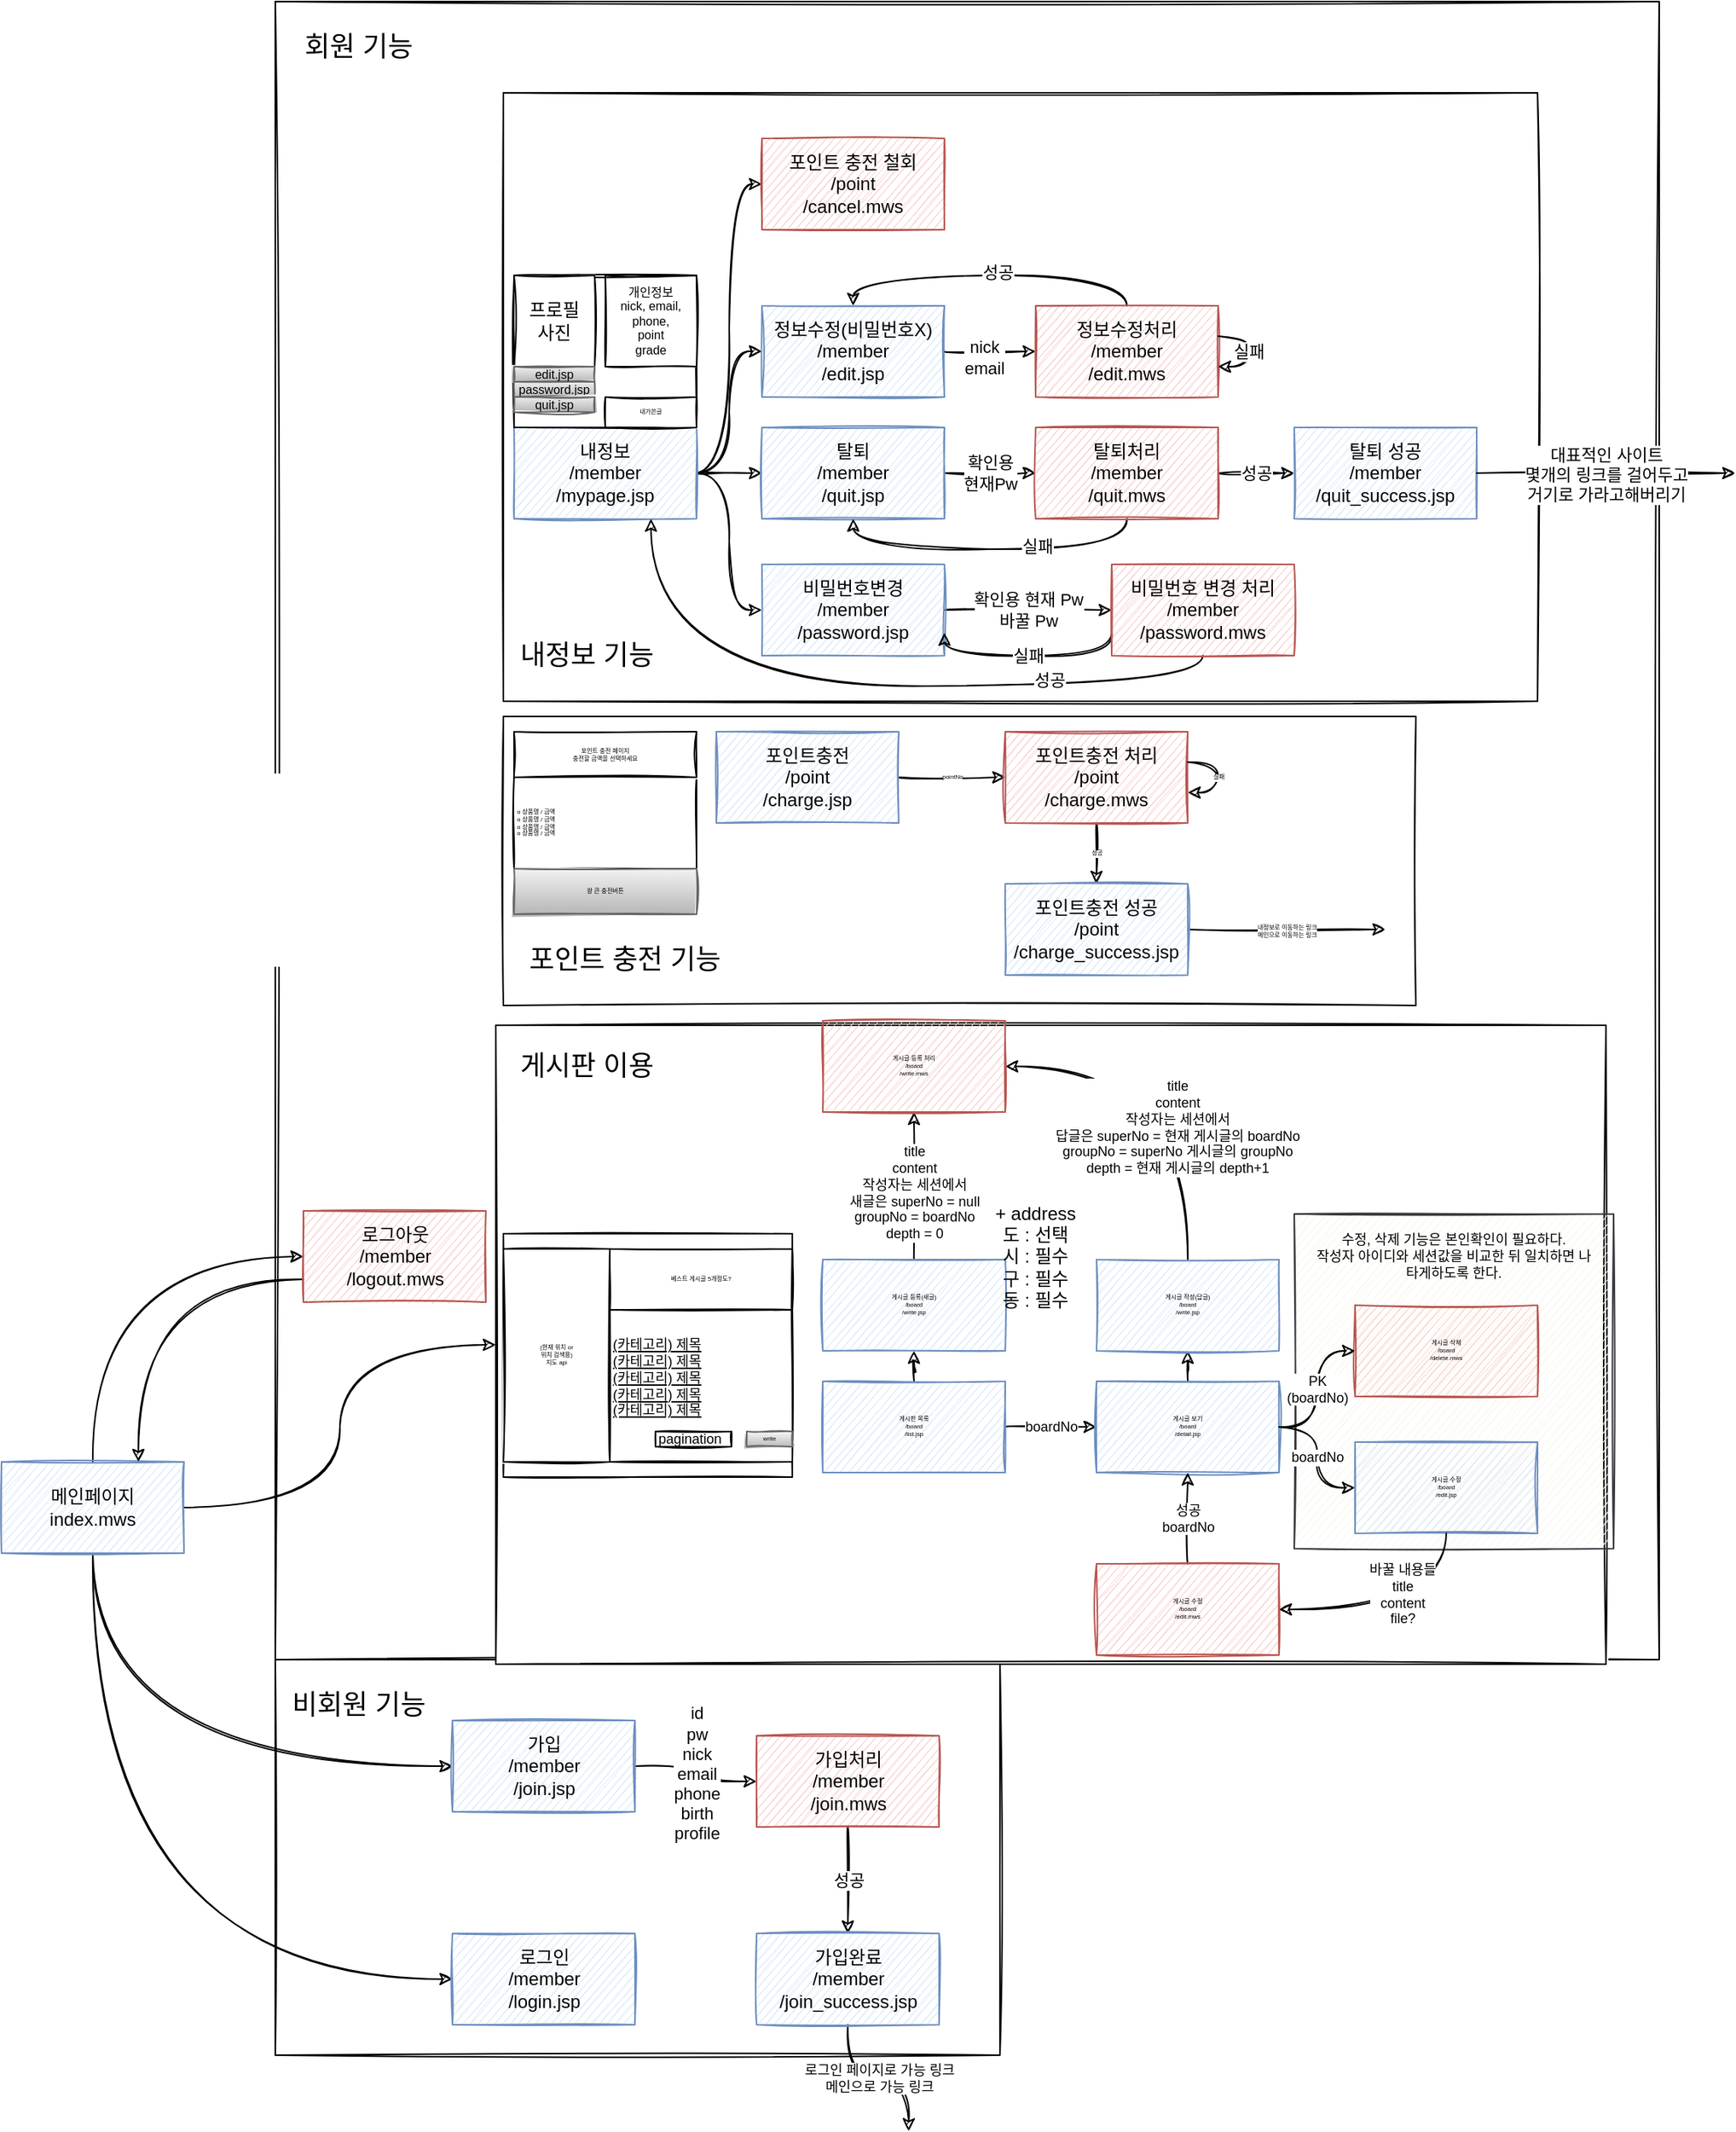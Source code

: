 <mxfile version="15.7.0" type="github">
  <diagram id="4V3O-64CNmHFoEL1uyVk" name="Page-1">
    <mxGraphModel dx="833" dy="1677" grid="1" gridSize="10" guides="1" tooltips="1" connect="1" arrows="1" fold="1" page="1" pageScale="1" pageWidth="827" pageHeight="1169" math="0" shadow="0">
      <root>
        <mxCell id="0" />
        <mxCell id="1" parent="0" />
        <mxCell id="cMavoyoQz838QgzTTjWu-8" value="" style="rounded=0;whiteSpace=wrap;html=1;sketch=1;" parent="1" vertex="1">
          <mxGeometry x="670" y="-670" width="910" height="1090" as="geometry" />
        </mxCell>
        <mxCell id="cMavoyoQz838QgzTTjWu-10" value="" style="rounded=0;whiteSpace=wrap;html=1;sketch=1;" parent="1" vertex="1">
          <mxGeometry x="670" y="420" width="476.5" height="260" as="geometry" />
        </mxCell>
        <mxCell id="cMavoyoQz838QgzTTjWu-20" style="edgeStyle=orthogonalEdgeStyle;rounded=0;orthogonalLoop=1;jettySize=auto;html=1;entryX=0;entryY=0.5;entryDx=0;entryDy=0;exitX=0.5;exitY=1;exitDx=0;exitDy=0;sketch=1;curved=1;" parent="1" source="cMavoyoQz838QgzTTjWu-3" target="cMavoyoQz838QgzTTjWu-5" edge="1">
          <mxGeometry relative="1" as="geometry" />
        </mxCell>
        <mxCell id="cMavoyoQz838QgzTTjWu-27" style="edgeStyle=orthogonalEdgeStyle;rounded=0;orthogonalLoop=1;jettySize=auto;html=1;entryX=0;entryY=0.5;entryDx=0;entryDy=0;exitX=0.5;exitY=0;exitDx=0;exitDy=0;sketch=1;curved=1;" parent="1" source="cMavoyoQz838QgzTTjWu-3" target="cMavoyoQz838QgzTTjWu-13" edge="1">
          <mxGeometry relative="1" as="geometry" />
        </mxCell>
        <mxCell id="cMavoyoQz838QgzTTjWu-113" style="edgeStyle=orthogonalEdgeStyle;rounded=0;orthogonalLoop=1;jettySize=auto;html=1;fontSize=9;sketch=1;curved=1;" parent="1" source="cMavoyoQz838QgzTTjWu-3" target="cMavoyoQz838QgzTTjWu-12" edge="1">
          <mxGeometry relative="1" as="geometry" />
        </mxCell>
        <mxCell id="cMavoyoQz838QgzTTjWu-116" style="edgeStyle=orthogonalEdgeStyle;rounded=0;orthogonalLoop=1;jettySize=auto;html=1;entryX=0;entryY=0.5;entryDx=0;entryDy=0;fontSize=9;exitX=0.5;exitY=1;exitDx=0;exitDy=0;sketch=1;curved=1;" parent="1" source="cMavoyoQz838QgzTTjWu-3" target="cMavoyoQz838QgzTTjWu-4" edge="1">
          <mxGeometry relative="1" as="geometry" />
        </mxCell>
        <mxCell id="cMavoyoQz838QgzTTjWu-3" value="메인페이지&lt;br&gt;index.mws" style="rounded=0;whiteSpace=wrap;html=1;fillColor=#dae8fc;strokeColor=#6c8ebf;sketch=1;" parent="1" vertex="1">
          <mxGeometry x="490" y="290" width="120" height="60" as="geometry" />
        </mxCell>
        <mxCell id="cMavoyoQz838QgzTTjWu-21" value="id&lt;br&gt;pw&lt;br&gt;nick&lt;br&gt;email&lt;br&gt;phone&lt;br&gt;birth&lt;br&gt;profile" style="edgeStyle=orthogonalEdgeStyle;rounded=0;orthogonalLoop=1;jettySize=auto;html=1;sketch=1;curved=1;" parent="1" source="cMavoyoQz838QgzTTjWu-4" target="cMavoyoQz838QgzTTjWu-17" edge="1">
          <mxGeometry relative="1" as="geometry" />
        </mxCell>
        <mxCell id="cMavoyoQz838QgzTTjWu-4" value="가입&lt;br&gt;/member&lt;br&gt;/join.jsp" style="rounded=0;whiteSpace=wrap;html=1;fillColor=#dae8fc;strokeColor=#6c8ebf;sketch=1;" parent="1" vertex="1">
          <mxGeometry x="786.5" y="460" width="120" height="60" as="geometry" />
        </mxCell>
        <mxCell id="cMavoyoQz838QgzTTjWu-5" value="로그인&lt;br&gt;/member&lt;br&gt;/login.jsp" style="rounded=0;whiteSpace=wrap;html=1;fillColor=#dae8fc;strokeColor=#6c8ebf;sketch=1;" parent="1" vertex="1">
          <mxGeometry x="786.5" y="600" width="120" height="60" as="geometry" />
        </mxCell>
        <mxCell id="cMavoyoQz838QgzTTjWu-12" value="" style="rounded=0;whiteSpace=wrap;html=1;sketch=1;" parent="1" vertex="1">
          <mxGeometry x="815" y="3" width="730" height="420" as="geometry" />
        </mxCell>
        <mxCell id="cMavoyoQz838QgzTTjWu-28" style="edgeStyle=orthogonalEdgeStyle;rounded=0;orthogonalLoop=1;jettySize=auto;html=1;entryX=0.75;entryY=0;entryDx=0;entryDy=0;exitX=0;exitY=0.75;exitDx=0;exitDy=0;sketch=1;curved=1;" parent="1" source="cMavoyoQz838QgzTTjWu-13" target="cMavoyoQz838QgzTTjWu-3" edge="1">
          <mxGeometry relative="1" as="geometry" />
        </mxCell>
        <mxCell id="cMavoyoQz838QgzTTjWu-22" value="성공" style="edgeStyle=orthogonalEdgeStyle;rounded=0;orthogonalLoop=1;jettySize=auto;html=1;sketch=1;curved=1;" parent="1" source="cMavoyoQz838QgzTTjWu-17" target="cMavoyoQz838QgzTTjWu-18" edge="1">
          <mxGeometry relative="1" as="geometry" />
        </mxCell>
        <mxCell id="cMavoyoQz838QgzTTjWu-17" value="가입처리&lt;br&gt;/member&lt;br&gt;/join.mws" style="rounded=0;whiteSpace=wrap;html=1;fillColor=#f8cecc;strokeColor=#b85450;sketch=1;" parent="1" vertex="1">
          <mxGeometry x="986.5" y="470" width="120" height="60" as="geometry" />
        </mxCell>
        <mxCell id="cMavoyoQz838QgzTTjWu-115" value="로그인 페이지로 가능 링크&lt;br&gt;메인으로 가능 링크" style="edgeStyle=orthogonalEdgeStyle;rounded=0;orthogonalLoop=1;jettySize=auto;html=1;fontSize=9;sketch=1;curved=1;" parent="1" source="cMavoyoQz838QgzTTjWu-18" edge="1">
          <mxGeometry relative="1" as="geometry">
            <mxPoint x="1086.5" y="730" as="targetPoint" />
          </mxGeometry>
        </mxCell>
        <mxCell id="cMavoyoQz838QgzTTjWu-18" value="가입완료&lt;br&gt;/member&lt;br&gt;/join_success.jsp" style="rounded=0;whiteSpace=wrap;html=1;fillColor=#dae8fc;strokeColor=#6c8ebf;sketch=1;" parent="1" vertex="1">
          <mxGeometry x="986.5" y="600" width="120" height="60" as="geometry" />
        </mxCell>
        <mxCell id="cMavoyoQz838QgzTTjWu-69" value="충전내역" style="rounded=0;whiteSpace=wrap;html=1;fontSize=4;sketch=1;" parent="1" vertex="1">
          <mxGeometry x="887" y="-430" width="60" height="20" as="geometry" />
        </mxCell>
        <mxCell id="cMavoyoQz838QgzTTjWu-82" value="" style="rounded=0;whiteSpace=wrap;html=1;fontSize=4;sketch=1;" parent="1" vertex="1">
          <mxGeometry x="1170" y="-200" width="120" height="120" as="geometry" />
        </mxCell>
        <mxCell id="cMavoyoQz838QgzTTjWu-86" value="게시판 이용" style="text;html=1;strokeColor=none;fillColor=none;align=center;verticalAlign=middle;whiteSpace=wrap;rounded=0;fontSize=18;sketch=1;" parent="1" vertex="1">
          <mxGeometry x="820" width="110" height="60" as="geometry" />
        </mxCell>
        <mxCell id="cMavoyoQz838QgzTTjWu-98" value="boardNo" style="edgeStyle=orthogonalEdgeStyle;rounded=0;orthogonalLoop=1;jettySize=auto;html=1;entryX=0;entryY=0.5;entryDx=0;entryDy=0;fontSize=9;sketch=1;curved=1;" parent="1" source="cMavoyoQz838QgzTTjWu-87" target="cMavoyoQz838QgzTTjWu-96" edge="1">
          <mxGeometry relative="1" as="geometry" />
        </mxCell>
        <mxCell id="cMavoyoQz838QgzTTjWu-101" style="edgeStyle=orthogonalEdgeStyle;rounded=0;orthogonalLoop=1;jettySize=auto;html=1;entryX=0.5;entryY=1;entryDx=0;entryDy=0;fontSize=9;sketch=1;curved=1;" parent="1" source="cMavoyoQz838QgzTTjWu-87" target="cMavoyoQz838QgzTTjWu-88" edge="1">
          <mxGeometry relative="1" as="geometry" />
        </mxCell>
        <mxCell id="cMavoyoQz838QgzTTjWu-87" value="게시판 목록&lt;br&gt;/board&lt;br&gt;/list.jsp" style="rounded=0;whiteSpace=wrap;html=1;fontSize=4;align=center;fillColor=#dae8fc;strokeColor=#6c8ebf;sketch=1;" parent="1" vertex="1">
          <mxGeometry x="1030" y="237" width="120" height="60" as="geometry" />
        </mxCell>
        <mxCell id="cMavoyoQz838QgzTTjWu-120" style="edgeStyle=orthogonalEdgeStyle;rounded=0;orthogonalLoop=1;jettySize=auto;html=1;entryX=0.5;entryY=1;entryDx=0;entryDy=0;fontSize=9;sketch=1;curved=1;" parent="1" source="cMavoyoQz838QgzTTjWu-88" target="cMavoyoQz838QgzTTjWu-119" edge="1">
          <mxGeometry relative="1" as="geometry" />
        </mxCell>
        <mxCell id="cMavoyoQz838QgzTTjWu-121" value="title&lt;br&gt;content&lt;br&gt;작성자는 세션에서&lt;br&gt;새글은 superNo = null&lt;br&gt;groupNo = boardNo&lt;br&gt;depth = 0" style="edgeLabel;html=1;align=center;verticalAlign=middle;resizable=0;points=[];fontSize=9;sketch=1;" parent="cMavoyoQz838QgzTTjWu-120" vertex="1" connectable="0">
          <mxGeometry x="0.256" y="2" relative="1" as="geometry">
            <mxPoint x="2" y="17" as="offset" />
          </mxGeometry>
        </mxCell>
        <mxCell id="cMavoyoQz838QgzTTjWu-88" value="게시글 등록(새글)&lt;br&gt;/board&lt;br&gt;/write.jsp" style="rounded=0;whiteSpace=wrap;html=1;fontSize=4;align=center;fillColor=#dae8fc;strokeColor=#6c8ebf;sketch=1;" parent="1" vertex="1">
          <mxGeometry x="1030" y="157" width="120" height="60" as="geometry" />
        </mxCell>
        <mxCell id="cMavoyoQz838QgzTTjWu-89" value="" style="rounded=0;whiteSpace=wrap;html=1;fontSize=4;align=center;sketch=1;" parent="1" vertex="1">
          <mxGeometry x="820" y="140" width="190" height="160" as="geometry" />
        </mxCell>
        <mxCell id="cMavoyoQz838QgzTTjWu-90" value="베스트 게시글 5개정도?" style="rounded=0;whiteSpace=wrap;html=1;fontSize=4;align=center;sketch=1;" parent="1" vertex="1">
          <mxGeometry x="890" y="150" width="120" height="40" as="geometry" />
        </mxCell>
        <mxCell id="cMavoyoQz838QgzTTjWu-91" value="(카테고리) 제목&lt;br style=&quot;font-size: 9px&quot;&gt;(카테고리) 제목&lt;br style=&quot;font-size: 9px&quot;&gt;(카테고리) 제목&lt;br style=&quot;font-size: 9px&quot;&gt;(카테고리) 제목&lt;br&gt;(카테고리) 제목&lt;br&gt;&lt;br&gt;" style="rounded=0;whiteSpace=wrap;html=1;fontSize=9;align=left;fontStyle=4;sketch=1;" parent="1" vertex="1">
          <mxGeometry x="890" y="190" width="120" height="100" as="geometry" />
        </mxCell>
        <mxCell id="cMavoyoQz838QgzTTjWu-92" value="(현재 위치 or&lt;br&gt;위치 검색용)&lt;br&gt;지도 api" style="rounded=0;whiteSpace=wrap;html=1;fontSize=4;align=center;sketch=1;" parent="1" vertex="1">
          <mxGeometry x="820" y="150" width="70" height="140" as="geometry" />
        </mxCell>
        <mxCell id="cMavoyoQz838QgzTTjWu-94" value="write" style="rounded=0;whiteSpace=wrap;html=1;fontSize=4;fillColor=#f5f5f5;strokeColor=#666666;gradientColor=#b3b3b3;sketch=1;" parent="1" vertex="1">
          <mxGeometry x="980" y="270" width="30" height="10" as="geometry" />
        </mxCell>
        <mxCell id="cMavoyoQz838QgzTTjWu-95" value="pagination" style="rounded=0;whiteSpace=wrap;html=1;fontSize=9;align=left;sketch=1;" parent="1" vertex="1">
          <mxGeometry x="920" y="270" width="50" height="10" as="geometry" />
        </mxCell>
        <mxCell id="cMavoyoQz838QgzTTjWu-118" value="" style="edgeStyle=orthogonalEdgeStyle;rounded=0;orthogonalLoop=1;jettySize=auto;html=1;fontSize=9;sketch=1;curved=1;" parent="1" source="cMavoyoQz838QgzTTjWu-96" target="cMavoyoQz838QgzTTjWu-117" edge="1">
          <mxGeometry relative="1" as="geometry" />
        </mxCell>
        <mxCell id="cMavoyoQz838QgzTTjWu-96" value="게시글 보기&lt;br&gt;/board&lt;br&gt;/detail.jsp" style="rounded=0;whiteSpace=wrap;html=1;fontSize=4;align=center;fillColor=#dae8fc;strokeColor=#6c8ebf;sketch=1;" parent="1" vertex="1">
          <mxGeometry x="1210" y="237" width="120" height="60" as="geometry" />
        </mxCell>
        <mxCell id="cMavoyoQz838QgzTTjWu-105" value="" style="rounded=0;whiteSpace=wrap;html=1;fontSize=9;align=left;fillColor=#f9f7ed;strokeColor=#36393d;sketch=1;" parent="1" vertex="1">
          <mxGeometry x="1340" y="127" width="210" height="220" as="geometry" />
        </mxCell>
        <mxCell id="cMavoyoQz838QgzTTjWu-106" value="수정, 삭제 기능은 본인확인이 필요하다.&lt;br&gt;작성자 아이디와 세션값을 비교한 뒤 일치하면 나타게하도록 한다." style="text;html=1;strokeColor=none;fillColor=none;align=center;verticalAlign=middle;whiteSpace=wrap;rounded=0;fontSize=9;sketch=1;" parent="1" vertex="1">
          <mxGeometry x="1350" y="140" width="190" height="30" as="geometry" />
        </mxCell>
        <mxCell id="cMavoyoQz838QgzTTjWu-110" value="성공&lt;br&gt;boardNo" style="edgeStyle=orthogonalEdgeStyle;rounded=0;orthogonalLoop=1;jettySize=auto;html=1;entryX=0.5;entryY=1;entryDx=0;entryDy=0;fontSize=9;sketch=1;curved=1;" parent="1" source="cMavoyoQz838QgzTTjWu-107" target="cMavoyoQz838QgzTTjWu-96" edge="1">
          <mxGeometry relative="1" as="geometry">
            <mxPoint as="offset" />
          </mxGeometry>
        </mxCell>
        <mxCell id="cMavoyoQz838QgzTTjWu-107" value="게시글 수정&lt;br&gt;/board&lt;br&gt;/edit.mws" style="rounded=0;whiteSpace=wrap;html=1;fontSize=4;align=center;fillColor=#f8cecc;strokeColor=#b85450;sketch=1;" parent="1" vertex="1">
          <mxGeometry x="1210" y="357" width="120" height="60" as="geometry" />
        </mxCell>
        <mxCell id="cMavoyoQz838QgzTTjWu-99" value="게시글 삭제&lt;br&gt;/board&lt;br&gt;/delete.mws" style="rounded=0;whiteSpace=wrap;html=1;fontSize=4;align=center;fillColor=#f8cecc;strokeColor=#b85450;sketch=1;" parent="1" vertex="1">
          <mxGeometry x="1380" y="187" width="120" height="60" as="geometry" />
        </mxCell>
        <mxCell id="cMavoyoQz838QgzTTjWu-100" value="게시글 수정&lt;br&gt;/board&lt;br&gt;/edit.jsp" style="rounded=0;whiteSpace=wrap;html=1;fontSize=4;align=center;fillColor=#dae8fc;strokeColor=#6c8ebf;sketch=1;" parent="1" vertex="1">
          <mxGeometry x="1380" y="277" width="120" height="60" as="geometry" />
        </mxCell>
        <mxCell id="cMavoyoQz838QgzTTjWu-102" value="PK&lt;br&gt;(boardNo)" style="edgeStyle=orthogonalEdgeStyle;rounded=0;orthogonalLoop=1;jettySize=auto;html=1;fontSize=9;sketch=1;curved=1;" parent="1" source="cMavoyoQz838QgzTTjWu-96" target="cMavoyoQz838QgzTTjWu-99" edge="1">
          <mxGeometry relative="1" as="geometry" />
        </mxCell>
        <mxCell id="cMavoyoQz838QgzTTjWu-104" value="boardNo" style="edgeStyle=orthogonalEdgeStyle;rounded=0;orthogonalLoop=1;jettySize=auto;html=1;fontSize=9;sketch=1;curved=1;" parent="1" source="cMavoyoQz838QgzTTjWu-96" target="cMavoyoQz838QgzTTjWu-100" edge="1">
          <mxGeometry relative="1" as="geometry" />
        </mxCell>
        <mxCell id="cMavoyoQz838QgzTTjWu-108" style="edgeStyle=orthogonalEdgeStyle;rounded=0;orthogonalLoop=1;jettySize=auto;html=1;entryX=1;entryY=0.5;entryDx=0;entryDy=0;fontSize=9;exitX=0.5;exitY=1;exitDx=0;exitDy=0;sketch=1;curved=1;" parent="1" source="cMavoyoQz838QgzTTjWu-100" target="cMavoyoQz838QgzTTjWu-107" edge="1">
          <mxGeometry relative="1" as="geometry" />
        </mxCell>
        <mxCell id="cMavoyoQz838QgzTTjWu-109" value="바꿀 내용들&lt;br&gt;title&lt;br&gt;content&lt;br&gt;file?" style="edgeLabel;html=1;align=center;verticalAlign=middle;resizable=0;points=[];fontSize=9;sketch=1;" parent="cMavoyoQz838QgzTTjWu-108" vertex="1" connectable="0">
          <mxGeometry x="-0.129" y="-15" relative="1" as="geometry">
            <mxPoint x="-10" y="5" as="offset" />
          </mxGeometry>
        </mxCell>
        <mxCell id="cMavoyoQz838QgzTTjWu-122" style="edgeStyle=orthogonalEdgeStyle;rounded=0;orthogonalLoop=1;jettySize=auto;html=1;entryX=1;entryY=0.5;entryDx=0;entryDy=0;fontSize=9;exitX=0.5;exitY=0;exitDx=0;exitDy=0;sketch=1;curved=1;" parent="1" source="cMavoyoQz838QgzTTjWu-117" target="cMavoyoQz838QgzTTjWu-119" edge="1">
          <mxGeometry relative="1" as="geometry" />
        </mxCell>
        <mxCell id="cMavoyoQz838QgzTTjWu-123" value="title&lt;br&gt;content&lt;br&gt;작성자는 세션에서&lt;br&gt;답글은 superNo = 현재 게시글의 boardNo&lt;br&gt;groupNo = superNo 게시글의 groupNo&lt;br&gt;depth = 현재 게시글의 depth+1" style="edgeLabel;html=1;align=center;verticalAlign=middle;resizable=0;points=[];fontSize=9;sketch=1;" parent="cMavoyoQz838QgzTTjWu-122" vertex="1" connectable="0">
          <mxGeometry x="0.258" y="27" relative="1" as="geometry">
            <mxPoint x="21" y="13" as="offset" />
          </mxGeometry>
        </mxCell>
        <mxCell id="cMavoyoQz838QgzTTjWu-117" value="게시글 작성(답글)&lt;br&gt;/board&lt;br&gt;/write.jsp" style="rounded=0;whiteSpace=wrap;html=1;fontSize=4;align=center;fillColor=#dae8fc;strokeColor=#6c8ebf;sketch=1;" parent="1" vertex="1">
          <mxGeometry x="1210" y="157" width="120" height="60" as="geometry" />
        </mxCell>
        <mxCell id="cMavoyoQz838QgzTTjWu-119" value="게시글 등록 처리&lt;br&gt;/board&lt;br&gt;/write.mws" style="rounded=0;whiteSpace=wrap;html=1;fontSize=4;align=center;fillColor=#f8cecc;strokeColor=#b85450;sketch=1;" parent="1" vertex="1">
          <mxGeometry x="1030" width="120" height="60" as="geometry" />
        </mxCell>
        <mxCell id="cMavoyoQz838QgzTTjWu-124" value="" style="rounded=0;whiteSpace=wrap;html=1;fontSize=18;align=left;sketch=1;" parent="1" vertex="1">
          <mxGeometry x="820" y="-610" width="680" height="400" as="geometry" />
        </mxCell>
        <mxCell id="cMavoyoQz838QgzTTjWu-34" style="edgeStyle=orthogonalEdgeStyle;rounded=0;orthogonalLoop=1;jettySize=auto;html=1;entryX=0;entryY=0.5;entryDx=0;entryDy=0;sketch=1;curved=1;" parent="1" source="cMavoyoQz838QgzTTjWu-6" target="cMavoyoQz838QgzTTjWu-16" edge="1">
          <mxGeometry relative="1" as="geometry" />
        </mxCell>
        <mxCell id="cMavoyoQz838QgzTTjWu-35" style="edgeStyle=orthogonalEdgeStyle;rounded=0;orthogonalLoop=1;jettySize=auto;html=1;entryX=0;entryY=0.5;entryDx=0;entryDy=0;sketch=1;curved=1;" parent="1" source="cMavoyoQz838QgzTTjWu-6" target="cMavoyoQz838QgzTTjWu-15" edge="1">
          <mxGeometry relative="1" as="geometry" />
        </mxCell>
        <mxCell id="cMavoyoQz838QgzTTjWu-56" style="edgeStyle=orthogonalEdgeStyle;rounded=0;orthogonalLoop=1;jettySize=auto;html=1;entryX=0;entryY=0.5;entryDx=0;entryDy=0;sketch=1;curved=1;" parent="1" source="cMavoyoQz838QgzTTjWu-6" target="cMavoyoQz838QgzTTjWu-52" edge="1">
          <mxGeometry relative="1" as="geometry" />
        </mxCell>
        <mxCell id="gU1tkusdsCXKcPvyoD6c-4" style="edgeStyle=orthogonalEdgeStyle;curved=1;rounded=0;sketch=1;orthogonalLoop=1;jettySize=auto;html=1;entryX=0;entryY=0.5;entryDx=0;entryDy=0;" edge="1" parent="1" source="cMavoyoQz838QgzTTjWu-6" target="gU1tkusdsCXKcPvyoD6c-2">
          <mxGeometry relative="1" as="geometry" />
        </mxCell>
        <mxCell id="cMavoyoQz838QgzTTjWu-6" value="내정보&lt;br&gt;/member&lt;br&gt;/mypage.jsp" style="rounded=0;whiteSpace=wrap;html=1;fillColor=#dae8fc;strokeColor=#6c8ebf;sketch=1;" parent="1" vertex="1">
          <mxGeometry x="827" y="-390" width="120" height="60" as="geometry" />
        </mxCell>
        <mxCell id="cMavoyoQz838QgzTTjWu-37" value="확인용&lt;br&gt;현재Pw" style="edgeStyle=orthogonalEdgeStyle;rounded=0;orthogonalLoop=1;jettySize=auto;html=1;sketch=1;curved=1;" parent="1" source="cMavoyoQz838QgzTTjWu-15" target="cMavoyoQz838QgzTTjWu-36" edge="1">
          <mxGeometry relative="1" as="geometry">
            <Array as="points">
              <mxPoint x="1130" y="-360" />
              <mxPoint x="1130" y="-360" />
            </Array>
          </mxGeometry>
        </mxCell>
        <mxCell id="cMavoyoQz838QgzTTjWu-15" value="탈퇴&lt;br&gt;/member&lt;br&gt;/quit.jsp" style="rounded=0;whiteSpace=wrap;html=1;fillColor=#dae8fc;strokeColor=#6c8ebf;sketch=1;" parent="1" vertex="1">
          <mxGeometry x="990" y="-390" width="120" height="60" as="geometry" />
        </mxCell>
        <mxCell id="cMavoyoQz838QgzTTjWu-30" style="edgeStyle=orthogonalEdgeStyle;rounded=0;orthogonalLoop=1;jettySize=auto;html=1;sketch=1;curved=1;" parent="1" source="cMavoyoQz838QgzTTjWu-16" target="cMavoyoQz838QgzTTjWu-29" edge="1">
          <mxGeometry relative="1" as="geometry" />
        </mxCell>
        <mxCell id="cMavoyoQz838QgzTTjWu-31" value="nick&lt;br&gt;email" style="edgeLabel;html=1;align=center;verticalAlign=middle;resizable=0;points=[];sketch=1;" parent="cMavoyoQz838QgzTTjWu-30" vertex="1" connectable="0">
          <mxGeometry x="-0.137" y="-4" relative="1" as="geometry">
            <mxPoint as="offset" />
          </mxGeometry>
        </mxCell>
        <mxCell id="cMavoyoQz838QgzTTjWu-16" value="정보수정(비밀번호X)&lt;br&gt;/member&lt;br&gt;/edit.jsp" style="rounded=0;whiteSpace=wrap;html=1;fillColor=#dae8fc;strokeColor=#6c8ebf;sketch=1;" parent="1" vertex="1">
          <mxGeometry x="990" y="-470" width="120" height="60" as="geometry" />
        </mxCell>
        <mxCell id="cMavoyoQz838QgzTTjWu-32" style="edgeStyle=orthogonalEdgeStyle;rounded=0;orthogonalLoop=1;jettySize=auto;html=1;entryX=0.5;entryY=0;entryDx=0;entryDy=0;exitX=0.5;exitY=0;exitDx=0;exitDy=0;sketch=1;curved=1;" parent="1" source="cMavoyoQz838QgzTTjWu-29" target="cMavoyoQz838QgzTTjWu-16" edge="1">
          <mxGeometry relative="1" as="geometry" />
        </mxCell>
        <mxCell id="cMavoyoQz838QgzTTjWu-33" value="성공" style="edgeLabel;html=1;align=center;verticalAlign=middle;resizable=0;points=[];sketch=1;" parent="cMavoyoQz838QgzTTjWu-32" vertex="1" connectable="0">
          <mxGeometry x="-0.084" y="-2" relative="1" as="geometry">
            <mxPoint x="-4" as="offset" />
          </mxGeometry>
        </mxCell>
        <mxCell id="cMavoyoQz838QgzTTjWu-29" value="정보수정처리&lt;br&gt;/member&lt;br&gt;/edit.mws" style="rounded=0;whiteSpace=wrap;html=1;fillColor=#f8cecc;strokeColor=#b85450;sketch=1;" parent="1" vertex="1">
          <mxGeometry x="1170" y="-470" width="120" height="60" as="geometry" />
        </mxCell>
        <mxCell id="cMavoyoQz838QgzTTjWu-44" value="성공" style="edgeStyle=orthogonalEdgeStyle;rounded=0;orthogonalLoop=1;jettySize=auto;html=1;sketch=1;curved=1;" parent="1" source="cMavoyoQz838QgzTTjWu-36" target="cMavoyoQz838QgzTTjWu-43" edge="1">
          <mxGeometry relative="1" as="geometry" />
        </mxCell>
        <mxCell id="cMavoyoQz838QgzTTjWu-45" style="edgeStyle=orthogonalEdgeStyle;rounded=0;orthogonalLoop=1;jettySize=auto;html=1;entryX=0.5;entryY=1;entryDx=0;entryDy=0;exitX=0.5;exitY=1;exitDx=0;exitDy=0;sketch=1;curved=1;" parent="1" source="cMavoyoQz838QgzTTjWu-36" target="cMavoyoQz838QgzTTjWu-15" edge="1">
          <mxGeometry relative="1" as="geometry" />
        </mxCell>
        <mxCell id="cMavoyoQz838QgzTTjWu-46" value="실패" style="edgeLabel;html=1;align=center;verticalAlign=middle;resizable=0;points=[];sketch=1;" parent="cMavoyoQz838QgzTTjWu-45" vertex="1" connectable="0">
          <mxGeometry x="-0.279" y="-2" relative="1" as="geometry">
            <mxPoint as="offset" />
          </mxGeometry>
        </mxCell>
        <mxCell id="cMavoyoQz838QgzTTjWu-36" value="탈퇴처리&lt;br&gt;/member&lt;br&gt;/quit.mws" style="rounded=0;whiteSpace=wrap;html=1;fillColor=#f8cecc;strokeColor=#b85450;sketch=1;" parent="1" vertex="1">
          <mxGeometry x="1170" y="-390" width="120" height="60" as="geometry" />
        </mxCell>
        <mxCell id="cMavoyoQz838QgzTTjWu-43" value="탈퇴 성공&lt;br&gt;/member&lt;br&gt;/quit_success.jsp" style="rounded=0;whiteSpace=wrap;html=1;fillColor=#dae8fc;strokeColor=#6c8ebf;sketch=1;" parent="1" vertex="1">
          <mxGeometry x="1340" y="-390" width="120" height="60" as="geometry" />
        </mxCell>
        <mxCell id="cMavoyoQz838QgzTTjWu-47" value="실패" style="edgeStyle=orthogonalEdgeStyle;rounded=0;orthogonalLoop=1;jettySize=auto;html=1;sketch=1;curved=1;" parent="1" source="cMavoyoQz838QgzTTjWu-29" target="cMavoyoQz838QgzTTjWu-29" edge="1">
          <mxGeometry relative="1" as="geometry" />
        </mxCell>
        <mxCell id="cMavoyoQz838QgzTTjWu-54" value="확인용 현재 Pw&lt;br&gt;바꿀 Pw" style="edgeStyle=orthogonalEdgeStyle;rounded=0;orthogonalLoop=1;jettySize=auto;html=1;sketch=1;curved=1;" parent="1" source="cMavoyoQz838QgzTTjWu-52" target="cMavoyoQz838QgzTTjWu-53" edge="1">
          <mxGeometry relative="1" as="geometry" />
        </mxCell>
        <mxCell id="cMavoyoQz838QgzTTjWu-52" value="비밀번호변경&lt;br&gt;/member&lt;br&gt;/password.jsp" style="rounded=0;whiteSpace=wrap;html=1;fillColor=#dae8fc;strokeColor=#6c8ebf;sketch=1;" parent="1" vertex="1">
          <mxGeometry x="990" y="-300" width="120" height="60" as="geometry" />
        </mxCell>
        <mxCell id="cMavoyoQz838QgzTTjWu-57" style="edgeStyle=orthogonalEdgeStyle;rounded=0;orthogonalLoop=1;jettySize=auto;html=1;entryX=0.75;entryY=1;entryDx=0;entryDy=0;sketch=1;curved=1;" parent="1" source="cMavoyoQz838QgzTTjWu-53" target="cMavoyoQz838QgzTTjWu-6" edge="1">
          <mxGeometry relative="1" as="geometry">
            <Array as="points">
              <mxPoint x="1280" y="-220" />
              <mxPoint x="917" y="-220" />
            </Array>
          </mxGeometry>
        </mxCell>
        <mxCell id="cMavoyoQz838QgzTTjWu-58" value="성공" style="edgeLabel;html=1;align=center;verticalAlign=middle;resizable=0;points=[];sketch=1;" parent="cMavoyoQz838QgzTTjWu-57" vertex="1" connectable="0">
          <mxGeometry x="-0.509" y="-4" relative="1" as="geometry">
            <mxPoint as="offset" />
          </mxGeometry>
        </mxCell>
        <mxCell id="cMavoyoQz838QgzTTjWu-60" value="실패" style="edgeStyle=orthogonalEdgeStyle;rounded=0;orthogonalLoop=1;jettySize=auto;html=1;entryX=1;entryY=0.75;entryDx=0;entryDy=0;exitX=0;exitY=0.75;exitDx=0;exitDy=0;sketch=1;curved=1;" parent="1" source="cMavoyoQz838QgzTTjWu-53" target="cMavoyoQz838QgzTTjWu-52" edge="1">
          <mxGeometry relative="1" as="geometry">
            <Array as="points">
              <mxPoint x="1220" y="-240" />
              <mxPoint x="1110" y="-240" />
            </Array>
          </mxGeometry>
        </mxCell>
        <mxCell id="cMavoyoQz838QgzTTjWu-53" value="비밀번호 변경 처리&lt;br&gt;/member&lt;br&gt;/password.mws" style="rounded=0;whiteSpace=wrap;html=1;fillColor=#f8cecc;strokeColor=#b85450;sketch=1;" parent="1" vertex="1">
          <mxGeometry x="1220" y="-300" width="120" height="60" as="geometry" />
        </mxCell>
        <mxCell id="cMavoyoQz838QgzTTjWu-62" value="" style="rounded=0;whiteSpace=wrap;html=1;sketch=1;" parent="1" vertex="1">
          <mxGeometry x="827" y="-490" width="120" height="100" as="geometry" />
        </mxCell>
        <mxCell id="cMavoyoQz838QgzTTjWu-63" value="프로필&lt;br&gt;사진" style="rounded=0;whiteSpace=wrap;html=1;sketch=1;" parent="1" vertex="1">
          <mxGeometry x="827" y="-490" width="53" height="60" as="geometry" />
        </mxCell>
        <mxCell id="cMavoyoQz838QgzTTjWu-64" value="개인정보&lt;br style=&quot;font-size: 8px;&quot;&gt;nick, email,&lt;br style=&quot;font-size: 8px;&quot;&gt;phone,&lt;br style=&quot;font-size: 8px;&quot;&gt;point&lt;br style=&quot;font-size: 8px;&quot;&gt;grade" style="rounded=0;whiteSpace=wrap;html=1;fontSize=8;sketch=1;" parent="1" vertex="1">
          <mxGeometry x="887" y="-490" width="60" height="60" as="geometry" />
        </mxCell>
        <mxCell id="cMavoyoQz838QgzTTjWu-66" value="password.jsp" style="rounded=0;whiteSpace=wrap;html=1;fontSize=8;fillColor=#f5f5f5;strokeColor=#666666;gradientColor=#b3b3b3;sketch=1;" parent="1" vertex="1">
          <mxGeometry x="827" y="-420" width="53" height="10" as="geometry" />
        </mxCell>
        <mxCell id="cMavoyoQz838QgzTTjWu-67" value="quit.jsp" style="rounded=0;whiteSpace=wrap;html=1;fontSize=8;fillColor=#f5f5f5;strokeColor=#666666;gradientColor=#b3b3b3;sketch=1;" parent="1" vertex="1">
          <mxGeometry x="827" y="-410" width="53" height="10" as="geometry" />
        </mxCell>
        <mxCell id="cMavoyoQz838QgzTTjWu-68" value="edit.jsp" style="rounded=0;whiteSpace=wrap;html=1;fontSize=8;fillColor=#f5f5f5;strokeColor=#666666;gradientColor=#b3b3b3;sketch=1;" parent="1" vertex="1">
          <mxGeometry x="827" y="-430" width="53" height="10" as="geometry" />
        </mxCell>
        <mxCell id="cMavoyoQz838QgzTTjWu-70" value="내가쓴글" style="rounded=0;whiteSpace=wrap;html=1;fontSize=4;sketch=1;" parent="1" vertex="1">
          <mxGeometry x="887" y="-410" width="60" height="20" as="geometry" />
        </mxCell>
        <mxCell id="cMavoyoQz838QgzTTjWu-51" value="대표적인 사이트&lt;br&gt;몇개의 링크를 걸어두고&lt;br&gt;거기로 가라고해버리기" style="edgeStyle=orthogonalEdgeStyle;rounded=0;orthogonalLoop=1;jettySize=auto;html=1;sketch=1;curved=1;" parent="1" source="cMavoyoQz838QgzTTjWu-43" edge="1">
          <mxGeometry relative="1" as="geometry">
            <mxPoint x="1630" y="-360" as="targetPoint" />
          </mxGeometry>
        </mxCell>
        <mxCell id="cMavoyoQz838QgzTTjWu-125" value="내정보 기능" style="text;html=1;strokeColor=none;fillColor=none;align=center;verticalAlign=middle;whiteSpace=wrap;rounded=0;fontSize=18;sketch=1;" parent="1" vertex="1">
          <mxGeometry x="820" y="-270" width="110" height="60" as="geometry" />
        </mxCell>
        <mxCell id="cMavoyoQz838QgzTTjWu-13" value="로그아웃&lt;br&gt;/member&lt;br&gt;/logout.mws" style="rounded=0;whiteSpace=wrap;html=1;fillColor=#f8cecc;strokeColor=#b85450;sketch=1;" parent="1" vertex="1">
          <mxGeometry x="688.5" y="125" width="120" height="60" as="geometry" />
        </mxCell>
        <mxCell id="cMavoyoQz838QgzTTjWu-126" value="" style="rounded=0;whiteSpace=wrap;html=1;fontSize=18;align=left;sketch=1;" parent="1" vertex="1">
          <mxGeometry x="820" y="-200" width="600" height="190" as="geometry" />
        </mxCell>
        <mxCell id="cMavoyoQz838QgzTTjWu-72" value="pointNo" style="edgeStyle=orthogonalEdgeStyle;rounded=0;orthogonalLoop=1;jettySize=auto;html=1;fontSize=4;sketch=1;curved=1;" parent="1" source="cMavoyoQz838QgzTTjWu-14" target="cMavoyoQz838QgzTTjWu-71" edge="1">
          <mxGeometry relative="1" as="geometry" />
        </mxCell>
        <mxCell id="cMavoyoQz838QgzTTjWu-14" value="포인트충전&lt;br&gt;/point&lt;br&gt;/charge.jsp" style="rounded=0;whiteSpace=wrap;html=1;fillColor=#dae8fc;strokeColor=#6c8ebf;sketch=1;" parent="1" vertex="1">
          <mxGeometry x="960" y="-190" width="120" height="60" as="geometry" />
        </mxCell>
        <mxCell id="cMavoyoQz838QgzTTjWu-75" value="성공" style="edgeStyle=orthogonalEdgeStyle;rounded=0;orthogonalLoop=1;jettySize=auto;html=1;fontSize=4;sketch=1;curved=1;" parent="1" source="cMavoyoQz838QgzTTjWu-71" target="cMavoyoQz838QgzTTjWu-74" edge="1">
          <mxGeometry relative="1" as="geometry" />
        </mxCell>
        <mxCell id="cMavoyoQz838QgzTTjWu-71" value="포인트충전 처리&lt;br&gt;/point&lt;br&gt;/charge.mws" style="rounded=0;whiteSpace=wrap;html=1;fillColor=#f8cecc;strokeColor=#b85450;sketch=1;" parent="1" vertex="1">
          <mxGeometry x="1150" y="-190" width="120" height="60" as="geometry" />
        </mxCell>
        <mxCell id="cMavoyoQz838QgzTTjWu-80" value="내정보로 이동하는 링크&lt;br&gt;메인으로 이동하는 링크" style="edgeStyle=orthogonalEdgeStyle;rounded=0;orthogonalLoop=1;jettySize=auto;html=1;fontSize=4;sketch=1;curved=1;" parent="1" source="cMavoyoQz838QgzTTjWu-74" edge="1">
          <mxGeometry relative="1" as="geometry">
            <mxPoint x="1400" y="-60" as="targetPoint" />
          </mxGeometry>
        </mxCell>
        <mxCell id="cMavoyoQz838QgzTTjWu-74" value="포인트충전 성공&lt;br&gt;/point&lt;br&gt;/charge_success.jsp" style="rounded=0;whiteSpace=wrap;html=1;fillColor=#dae8fc;strokeColor=#6c8ebf;sketch=1;" parent="1" vertex="1">
          <mxGeometry x="1150" y="-90" width="120" height="60" as="geometry" />
        </mxCell>
        <mxCell id="cMavoyoQz838QgzTTjWu-76" value="실패" style="edgeStyle=orthogonalEdgeStyle;rounded=0;orthogonalLoop=1;jettySize=auto;html=1;fontSize=4;sketch=1;curved=1;" parent="1" source="cMavoyoQz838QgzTTjWu-71" target="cMavoyoQz838QgzTTjWu-71" edge="1">
          <mxGeometry relative="1" as="geometry" />
        </mxCell>
        <mxCell id="cMavoyoQz838QgzTTjWu-83" value="o 상품명 / 금액&lt;br&gt;o 상품명 / 금액&lt;br&gt;o 상품명 / 금액&lt;br&gt;o 상품명 / 금액" style="rounded=0;whiteSpace=wrap;html=1;fontSize=4;align=left;sketch=1;" parent="1" vertex="1">
          <mxGeometry x="827" y="-160" width="120" height="60" as="geometry" />
        </mxCell>
        <mxCell id="cMavoyoQz838QgzTTjWu-84" value="포인트 충전 페이지&lt;br&gt;충전할 금액을 선택하세요" style="rounded=0;whiteSpace=wrap;html=1;fontSize=4;sketch=1;" parent="1" vertex="1">
          <mxGeometry x="827" y="-190" width="120" height="30" as="geometry" />
        </mxCell>
        <mxCell id="cMavoyoQz838QgzTTjWu-85" value="왕 큰 충전버튼" style="rounded=0;whiteSpace=wrap;html=1;fontSize=4;fillColor=#f5f5f5;strokeColor=#666666;gradientColor=#b3b3b3;sketch=1;" parent="1" vertex="1">
          <mxGeometry x="827" y="-100" width="120" height="30" as="geometry" />
        </mxCell>
        <mxCell id="cMavoyoQz838QgzTTjWu-128" value="포인트 충전 기능" style="text;html=1;strokeColor=none;fillColor=none;align=center;verticalAlign=middle;whiteSpace=wrap;rounded=0;fontSize=18;sketch=1;" parent="1" vertex="1">
          <mxGeometry x="820" y="-70" width="160" height="60" as="geometry" />
        </mxCell>
        <mxCell id="cMavoyoQz838QgzTTjWu-129" value="회원 기능" style="text;html=1;strokeColor=none;fillColor=none;align=center;verticalAlign=middle;whiteSpace=wrap;rounded=0;fontSize=18;sketch=1;" parent="1" vertex="1">
          <mxGeometry x="670" y="-670" width="110" height="60" as="geometry" />
        </mxCell>
        <mxCell id="cMavoyoQz838QgzTTjWu-130" value="비회원 기능" style="text;html=1;strokeColor=none;fillColor=none;align=center;verticalAlign=middle;whiteSpace=wrap;rounded=0;fontSize=18;sketch=1;" parent="1" vertex="1">
          <mxGeometry x="670" y="420" width="110" height="60" as="geometry" />
        </mxCell>
        <mxCell id="gU1tkusdsCXKcPvyoD6c-1" value="+ address&lt;br&gt;도 : 선택&lt;br&gt;시 : 필수&lt;br&gt;구 : 필수&lt;br&gt;동 : 필수" style="text;html=1;strokeColor=none;fillColor=none;align=center;verticalAlign=middle;whiteSpace=wrap;rounded=0;sketch=1;" vertex="1" parent="1">
          <mxGeometry x="1140" y="140" width="60" height="30" as="geometry" />
        </mxCell>
        <mxCell id="gU1tkusdsCXKcPvyoD6c-2" value="포인트 충전 철회&lt;br&gt;/point&lt;br&gt;/cancel.mws" style="rounded=0;whiteSpace=wrap;html=1;fillColor=#f8cecc;strokeColor=#b85450;sketch=1;" vertex="1" parent="1">
          <mxGeometry x="990" y="-580" width="120" height="60" as="geometry" />
        </mxCell>
      </root>
    </mxGraphModel>
  </diagram>
</mxfile>
